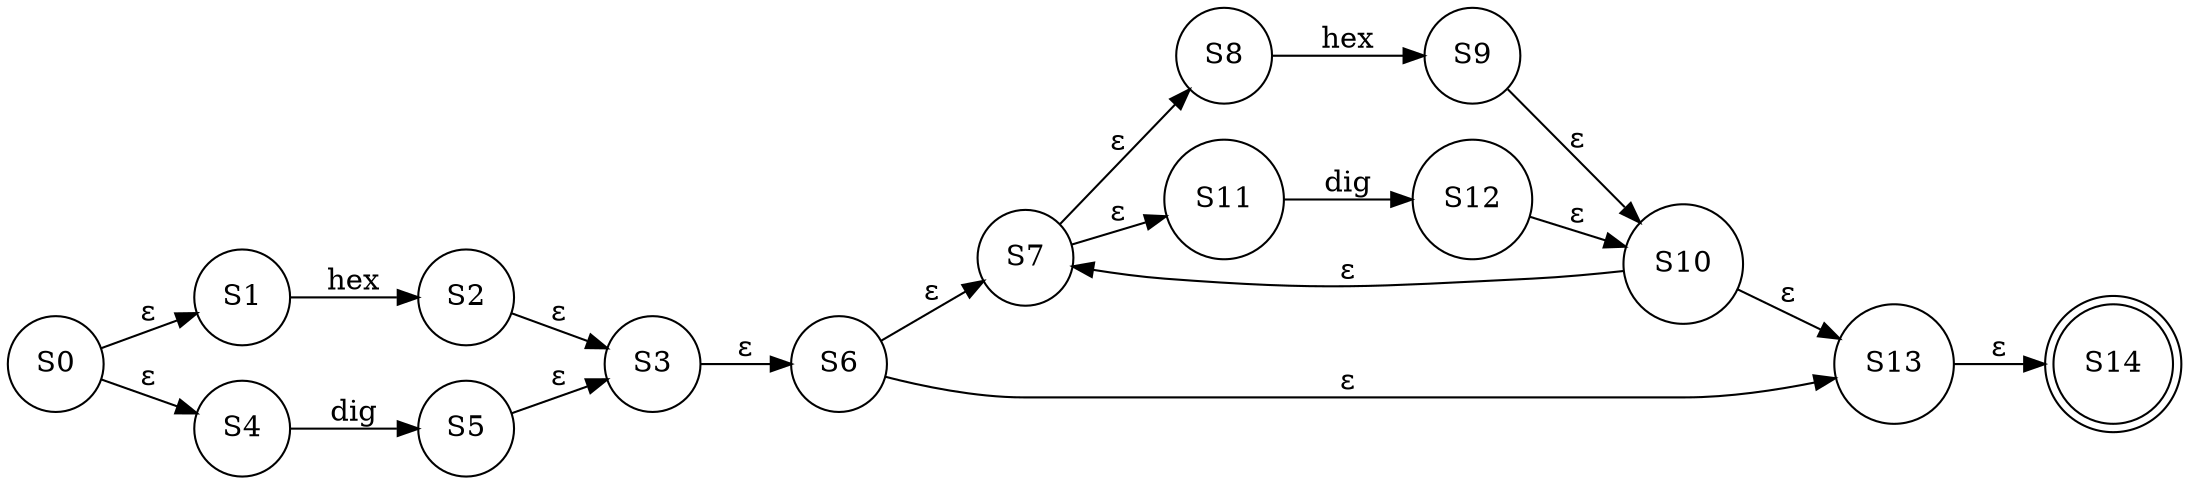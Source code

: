digraph grafica{
rankdir=LR;
forcelabels= true;
node [shape = circle];
S0;
S1;
S2;
S3;
S4;
S5;
S6;
S7;
S8;
S9;
S10;
S11;
S12;
S13;
S14[shape = doublecircle];
S0->S1[label="ε"]
S0->S4[label="ε"]
S1->S2[label="hex"]
S2->S3[label="ε"]
S4->S5[label="dig"]
S5->S3[label="ε"]
S3->S6[label="ε"]
S7->S8[label="ε"]
S7->S11[label="ε"]
S8->S9[label="hex"]
S9->S10[label="ε"]
S11->S12[label="dig"]
S12->S10[label="ε"]
S6->S7[label="ε"]
S6->S13[label="ε"]
S10->S13[label="ε"]
S10->S7[label="ε"]
S13->S14[label="ε"]

}